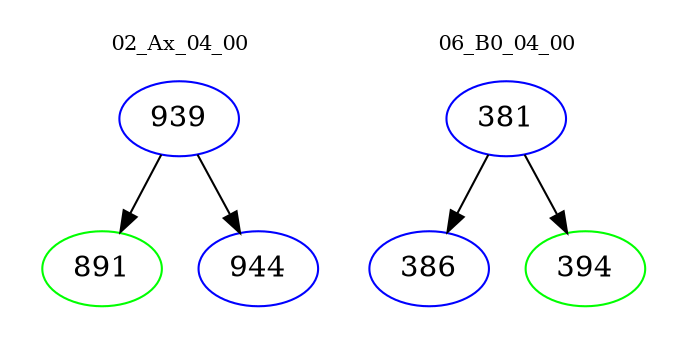 digraph{
subgraph cluster_0 {
color = white
label = "02_Ax_04_00";
fontsize=10;
T0_939 [label="939", color="blue"]
T0_939 -> T0_891 [color="black"]
T0_891 [label="891", color="green"]
T0_939 -> T0_944 [color="black"]
T0_944 [label="944", color="blue"]
}
subgraph cluster_1 {
color = white
label = "06_B0_04_00";
fontsize=10;
T1_381 [label="381", color="blue"]
T1_381 -> T1_386 [color="black"]
T1_386 [label="386", color="blue"]
T1_381 -> T1_394 [color="black"]
T1_394 [label="394", color="green"]
}
}
